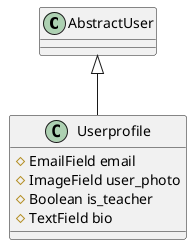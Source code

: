 @startuml

class AbstractUser {
}

class Userprofile {
    #EmailField email
    #ImageField user_photo
    #Boolean is_teacher
    #TextField bio
}



AbstractUser <|-- Userprofile

@enduml